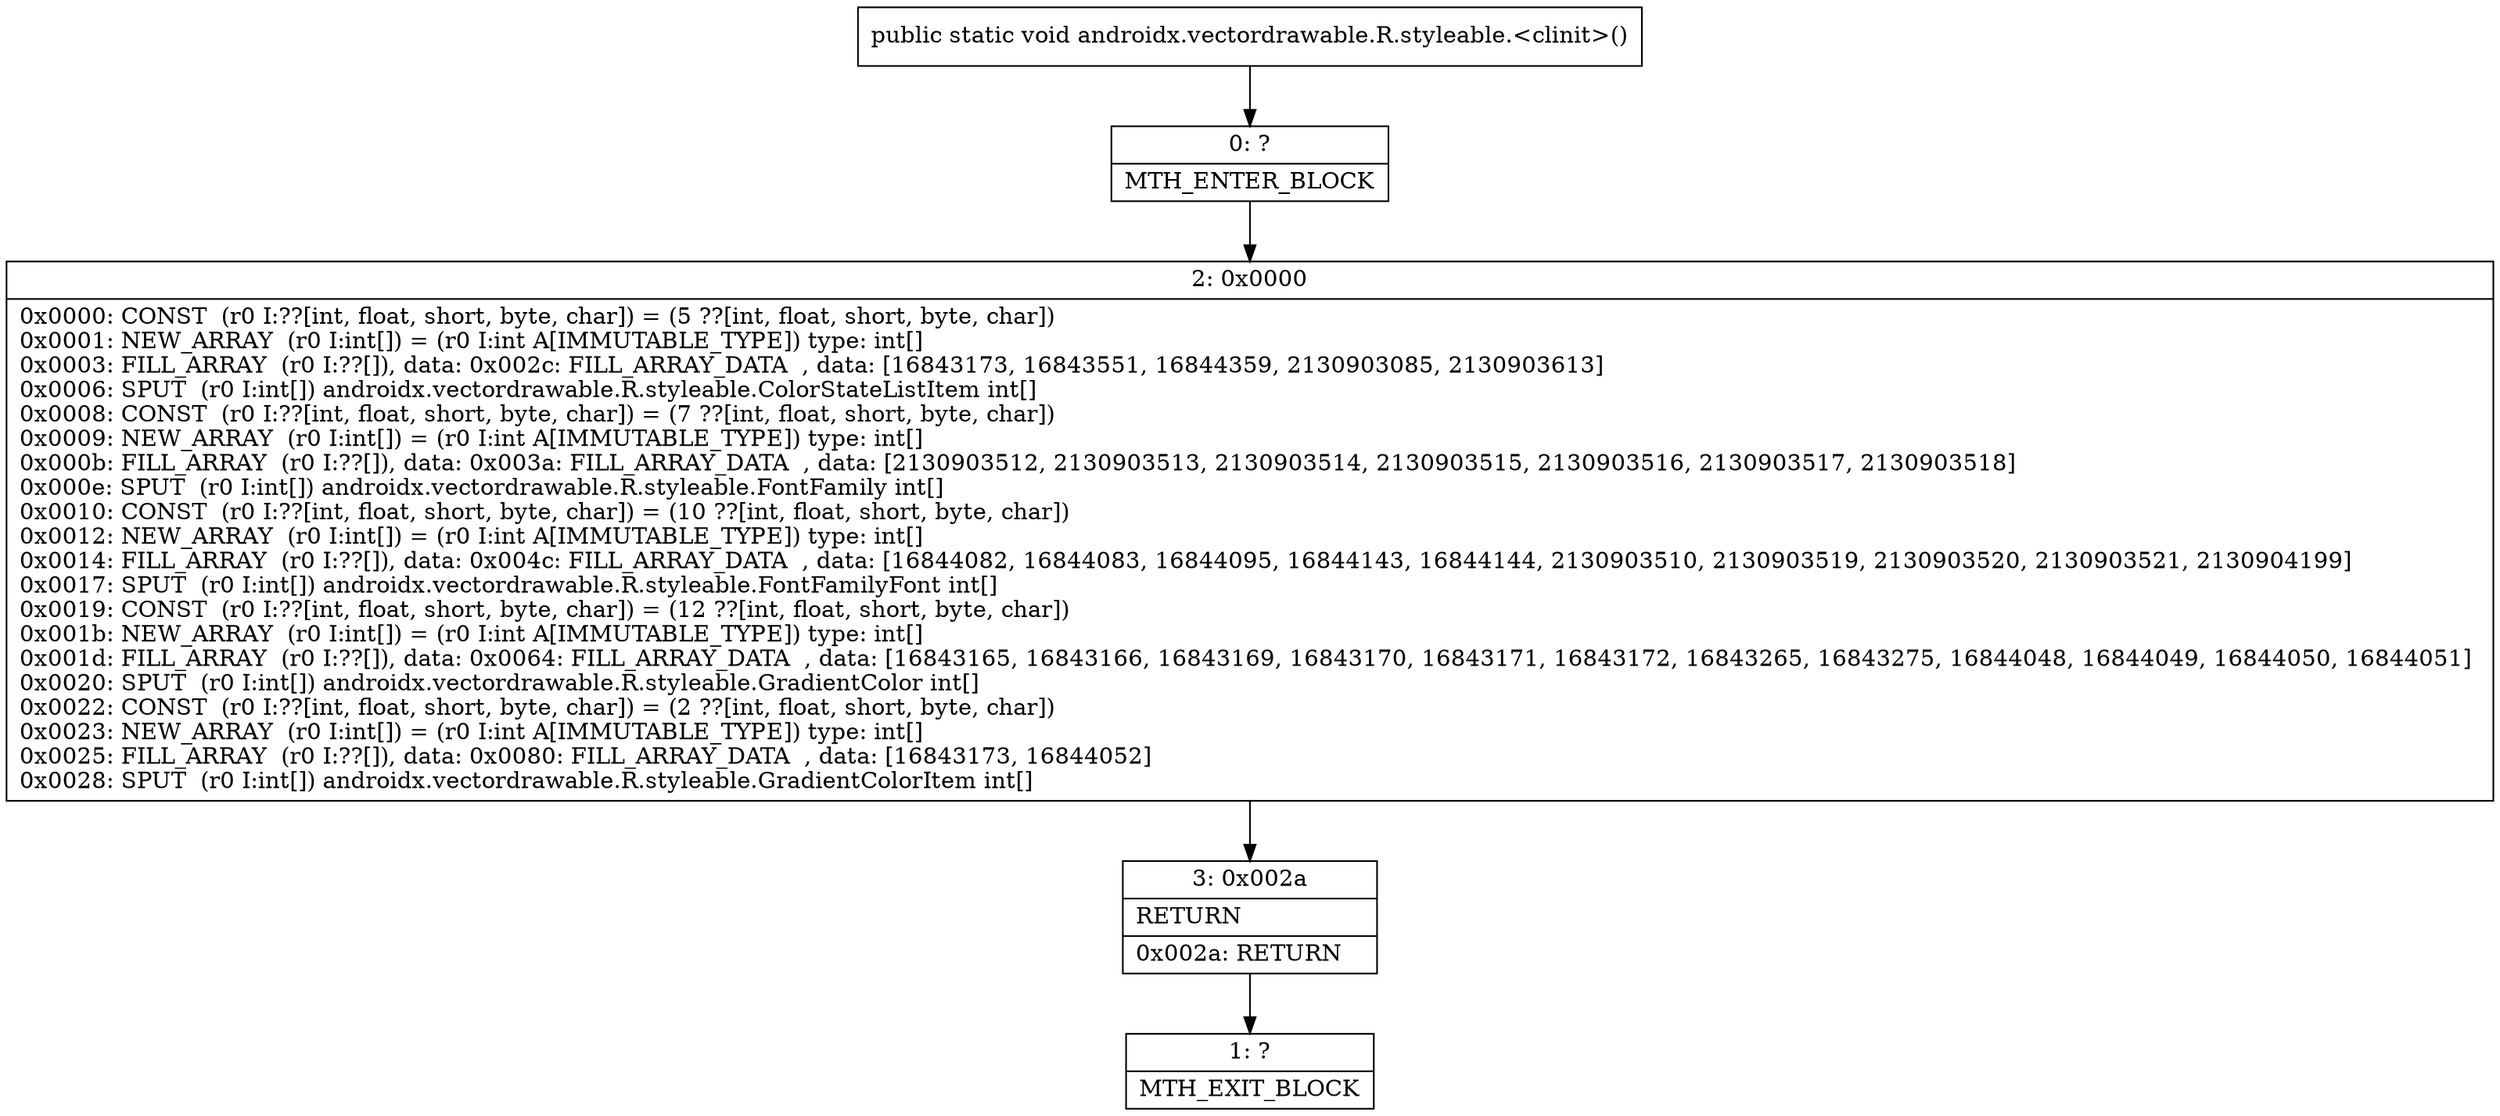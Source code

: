 digraph "CFG forandroidx.vectordrawable.R.styleable.\<clinit\>()V" {
Node_0 [shape=record,label="{0\:\ ?|MTH_ENTER_BLOCK\l}"];
Node_2 [shape=record,label="{2\:\ 0x0000|0x0000: CONST  (r0 I:??[int, float, short, byte, char]) = (5 ??[int, float, short, byte, char]) \l0x0001: NEW_ARRAY  (r0 I:int[]) = (r0 I:int A[IMMUTABLE_TYPE]) type: int[] \l0x0003: FILL_ARRAY  (r0 I:??[]), data: 0x002c: FILL_ARRAY_DATA  , data: [16843173, 16843551, 16844359, 2130903085, 2130903613] \l0x0006: SPUT  (r0 I:int[]) androidx.vectordrawable.R.styleable.ColorStateListItem int[] \l0x0008: CONST  (r0 I:??[int, float, short, byte, char]) = (7 ??[int, float, short, byte, char]) \l0x0009: NEW_ARRAY  (r0 I:int[]) = (r0 I:int A[IMMUTABLE_TYPE]) type: int[] \l0x000b: FILL_ARRAY  (r0 I:??[]), data: 0x003a: FILL_ARRAY_DATA  , data: [2130903512, 2130903513, 2130903514, 2130903515, 2130903516, 2130903517, 2130903518] \l0x000e: SPUT  (r0 I:int[]) androidx.vectordrawable.R.styleable.FontFamily int[] \l0x0010: CONST  (r0 I:??[int, float, short, byte, char]) = (10 ??[int, float, short, byte, char]) \l0x0012: NEW_ARRAY  (r0 I:int[]) = (r0 I:int A[IMMUTABLE_TYPE]) type: int[] \l0x0014: FILL_ARRAY  (r0 I:??[]), data: 0x004c: FILL_ARRAY_DATA  , data: [16844082, 16844083, 16844095, 16844143, 16844144, 2130903510, 2130903519, 2130903520, 2130903521, 2130904199] \l0x0017: SPUT  (r0 I:int[]) androidx.vectordrawable.R.styleable.FontFamilyFont int[] \l0x0019: CONST  (r0 I:??[int, float, short, byte, char]) = (12 ??[int, float, short, byte, char]) \l0x001b: NEW_ARRAY  (r0 I:int[]) = (r0 I:int A[IMMUTABLE_TYPE]) type: int[] \l0x001d: FILL_ARRAY  (r0 I:??[]), data: 0x0064: FILL_ARRAY_DATA  , data: [16843165, 16843166, 16843169, 16843170, 16843171, 16843172, 16843265, 16843275, 16844048, 16844049, 16844050, 16844051] \l0x0020: SPUT  (r0 I:int[]) androidx.vectordrawable.R.styleable.GradientColor int[] \l0x0022: CONST  (r0 I:??[int, float, short, byte, char]) = (2 ??[int, float, short, byte, char]) \l0x0023: NEW_ARRAY  (r0 I:int[]) = (r0 I:int A[IMMUTABLE_TYPE]) type: int[] \l0x0025: FILL_ARRAY  (r0 I:??[]), data: 0x0080: FILL_ARRAY_DATA  , data: [16843173, 16844052] \l0x0028: SPUT  (r0 I:int[]) androidx.vectordrawable.R.styleable.GradientColorItem int[] \l}"];
Node_3 [shape=record,label="{3\:\ 0x002a|RETURN\l|0x002a: RETURN   \l}"];
Node_1 [shape=record,label="{1\:\ ?|MTH_EXIT_BLOCK\l}"];
MethodNode[shape=record,label="{public static void androidx.vectordrawable.R.styleable.\<clinit\>() }"];
MethodNode -> Node_0;Node_0 -> Node_2;
Node_2 -> Node_3;
Node_3 -> Node_1;
}


